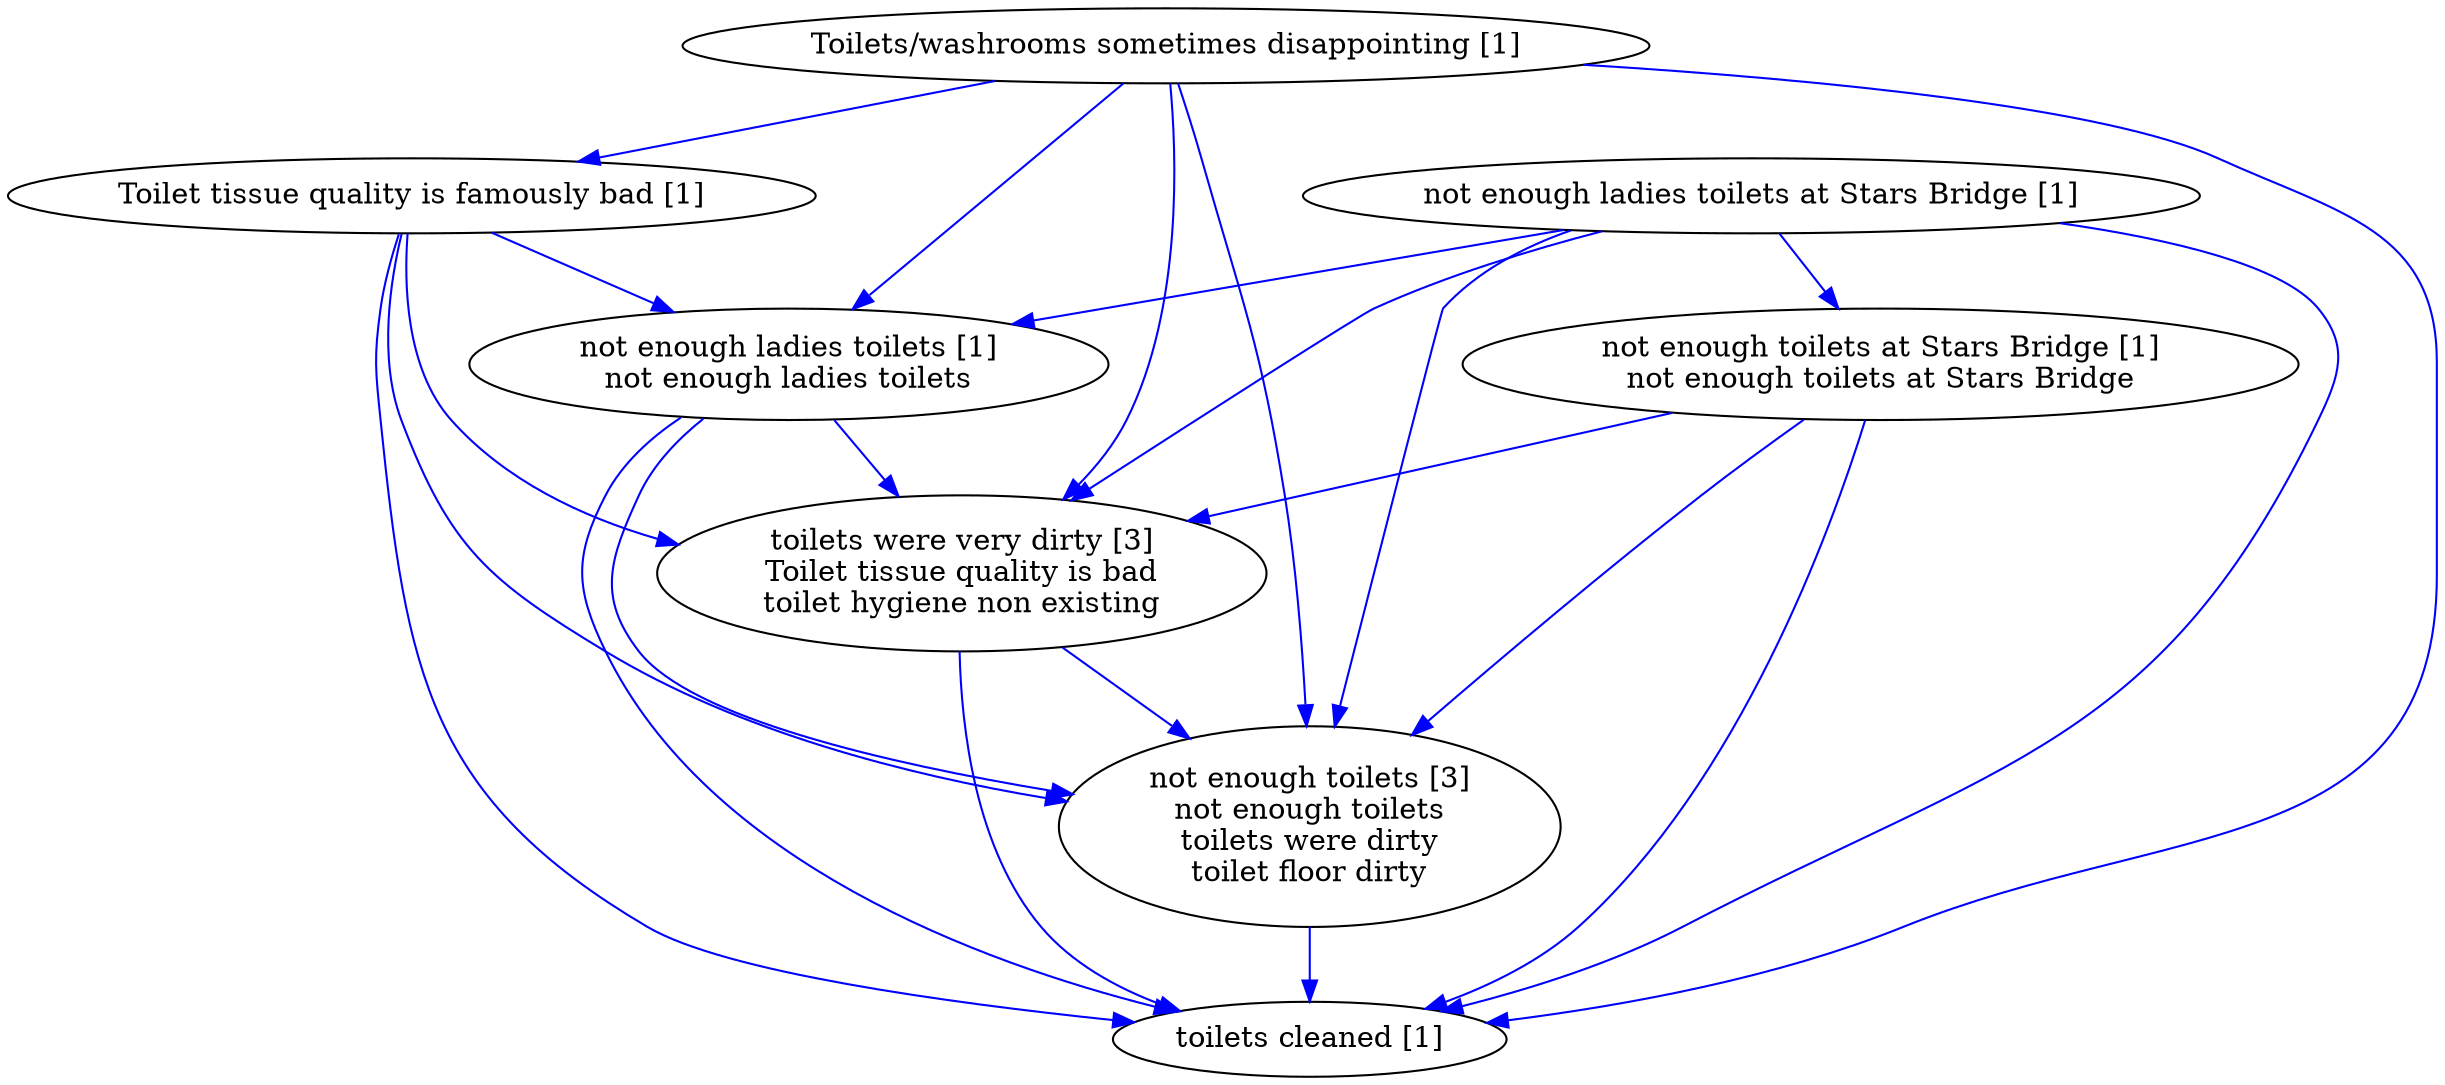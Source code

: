 digraph collapsedGraph {
"not enough toilets [3]\nnot enough toilets\ntoilets were dirty\ntoilet floor dirty""toilets were very dirty [3]\nToilet tissue quality is bad\ntoilet hygiene non existing""Toilet tissue quality is famously bad [1]""Toilets/washrooms sometimes disappointing [1]""not enough ladies toilets at Stars Bridge [1]""not enough toilets at Stars Bridge [1]\nnot enough toilets at Stars Bridge""not enough ladies toilets [1]\nnot enough ladies toilets""toilets cleaned [1]""Toilet tissue quality is famously bad [1]" -> "not enough toilets [3]\nnot enough toilets\ntoilets were dirty\ntoilet floor dirty" [color=blue]
"Toilet tissue quality is famously bad [1]" -> "toilets cleaned [1]" [color=blue]
"toilets were very dirty [3]\nToilet tissue quality is bad\ntoilet hygiene non existing" -> "not enough toilets [3]\nnot enough toilets\ntoilets were dirty\ntoilet floor dirty" [color=blue]
"not enough ladies toilets [1]\nnot enough ladies toilets" -> "toilets cleaned [1]" [color=blue]
"not enough ladies toilets [1]\nnot enough ladies toilets" -> "not enough toilets [3]\nnot enough toilets\ntoilets were dirty\ntoilet floor dirty" [color=blue]
"not enough toilets [3]\nnot enough toilets\ntoilets were dirty\ntoilet floor dirty" -> "toilets cleaned [1]" [color=blue]
"Toilets/washrooms sometimes disappointing [1]" -> "not enough toilets [3]\nnot enough toilets\ntoilets were dirty\ntoilet floor dirty" [color=blue]
"Toilets/washrooms sometimes disappointing [1]" -> "toilets cleaned [1]" [color=blue]
"not enough ladies toilets [1]\nnot enough ladies toilets" -> "toilets were very dirty [3]\nToilet tissue quality is bad\ntoilet hygiene non existing" [color=blue]
"not enough ladies toilets at Stars Bridge [1]" -> "toilets were very dirty [3]\nToilet tissue quality is bad\ntoilet hygiene non existing" [color=blue]
"Toilet tissue quality is famously bad [1]" -> "toilets were very dirty [3]\nToilet tissue quality is bad\ntoilet hygiene non existing" [color=blue]
"Toilet tissue quality is famously bad [1]" -> "not enough ladies toilets [1]\nnot enough ladies toilets" [color=blue]
"not enough toilets at Stars Bridge [1]\nnot enough toilets at Stars Bridge" -> "toilets were very dirty [3]\nToilet tissue quality is bad\ntoilet hygiene non existing" [color=blue]
"toilets were very dirty [3]\nToilet tissue quality is bad\ntoilet hygiene non existing" -> "toilets cleaned [1]" [color=blue]
"not enough toilets at Stars Bridge [1]\nnot enough toilets at Stars Bridge" -> "not enough toilets [3]\nnot enough toilets\ntoilets were dirty\ntoilet floor dirty" [color=blue]
"not enough toilets at Stars Bridge [1]\nnot enough toilets at Stars Bridge" -> "toilets cleaned [1]" [color=blue]
"Toilets/washrooms sometimes disappointing [1]" -> "not enough ladies toilets [1]\nnot enough ladies toilets" [color=blue]
"not enough ladies toilets at Stars Bridge [1]" -> "not enough toilets [3]\nnot enough toilets\ntoilets were dirty\ntoilet floor dirty" [color=blue]
"not enough ladies toilets at Stars Bridge [1]" -> "toilets cleaned [1]" [color=blue]
"Toilets/washrooms sometimes disappointing [1]" -> "toilets were very dirty [3]\nToilet tissue quality is bad\ntoilet hygiene non existing" [color=blue]
"Toilets/washrooms sometimes disappointing [1]" -> "Toilet tissue quality is famously bad [1]" [color=blue]
"not enough ladies toilets at Stars Bridge [1]" -> "not enough toilets at Stars Bridge [1]\nnot enough toilets at Stars Bridge" [color=blue]
"not enough ladies toilets at Stars Bridge [1]" -> "not enough ladies toilets [1]\nnot enough ladies toilets" [color=blue]
}